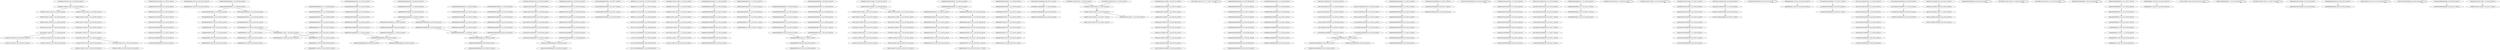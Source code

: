 digraph G {
    "00100000110010011100_1-20_COV:328_LEN:20" -> "01000001100100111000_2-21_COV:334_LEN:20";
    "00000010010010100000_3-23_COV:26_LEN:20" -> "00000100100101000000_4-24_COV:25_LEN:20";
    "00000000000011100110_8-28_COV:23_LEN:20" -> "00000000000111001101_9-29_COV:23_LEN:20";
    "00000000000011110011_8-27_COV:297_LEN:20" -> "00000000000111100110_9-28_COV:294_LEN:20";
    "00001100100111000110_5-25_COV:46_LEN:20" -> "00011001001110001101_6-26_COV:45_LEN:20";
    "10000011001001110001_3-23_COV:43_LEN:20" -> "00000110010011100011_4-24_COV:45_LEN:20";
    "00000000001000000000_6-26_COV:20_LEN:20" -> "00000000010000000000_7-27_COV:23_LEN:20";
    "00000001000100101000_2-21_COV:278_LEN:20" -> "00000010001001010000_3-22_COV:282_LEN:20";
    "01001000000000100000_2-21_COV:17_LEN:20" -> "10010000000001000000_3-22_COV:17_LEN:20";
    "00001101111010100000_4-23_COV:83_LEN:20" -> "00011011110101000000_5-24_COV:83_LEN:20";
    "10000000000001000000_3-22_COV:343_LEN:20" -> "00000000000010000000_4-23_COV:347_LEN:20";
    "00011011110101000000_5-24_COV:83_LEN:20" -> "00110111101010000000_6-25_COV:86_LEN:20";
    "10000011010011100011_3-23_COV:31_LEN:20" -> "00000110100111000111_4-24_COV:29_LEN:20";
    "00000001000000000000_8-28_COV:16_LEN:20" -> "00000010000000000000_9-29_COV:16_LEN:20";
    "00000010000000000011_1-21_COV:18_LEN:20" -> "00000100000000000111_2-22_COV:18_LEN:20";
    "10001000000000000001_3-22_COV:68_LEN:20" -> "00010000000000000011_4-23_COV:68_LEN:20";
    "01100010110000110011_7-27_COV:21_LEN:20" -> "11000101100001100110_8-28_COV:20_LEN:20";
    "01000000000000000001_2-22_COV:24_LEN:20" -> "10000000000000000011_3-23_COV:24_LEN:20";
    "00000000000010000110_4-24_COV:23_LEN:20" -> "00000000000100001101_5-25_COV:23_LEN:20";
    "00000000000000000111_2-22_COV:88_LEN:20" -> "00000000000000001111_3-23_COV:80_LEN:20";
    "00000000001000011101_5-25_COV:24_LEN:20" -> "00000000010000111011_6-26_COV:23_LEN:20";
    "00100000000000011110_5-24_COV:225_LEN:20" -> "01000000000000111100_6-25_COV:225_LEN:20";
    "01000001010000000000_8-28_COV:18_LEN:20" -> "10000010100000000000_9-29_COV:24_LEN:20";
    "00100000110010011000_1-21_COV:19_LEN:20" -> "01000001100100110001_2-22_COV:16_LEN:20";
    "00000000100000000000_7-27_COV:16_LEN:20" -> "00000001000000000000_8-28_COV:16_LEN:20";
    "00010010110000011000_7-26_COV:123_LEN:20" -> "00100101100000110000_8-27_COV:130_LEN:20";
    "00110010011000111011_7-27_COV:17_LEN:20" -> "00110010011000111011_7-27_COV:17_LEN:20";
    "00100000000000100000_1-21_COV:22_LEN:20" -> "01000000000001000000_2-22_COV:21_LEN:20";
    "00000000000000011001_6-26_COV:22_LEN:20" -> "00000000000000110011_8-27_COV:97_LEN:20";
    "01000000000000100000_2-22_COV:22_LEN:20" -> "10000000000001000000_3-23_COV:26_LEN:20";
    "00000000000000001111_3-23_COV:80_LEN:20" -> "00000000000000011110_4-24_COV:76_LEN:20";
    "00000000000000000000_4-23_COV:274_LEN:20" -> "00000000000000000000_5-24_COV:264_LEN:20";
    "00000100010010100000_4-23_COV:284_LEN:20" -> "00001000100101000000_5-24_COV:275_LEN:20";
    "00000000100000000000_7-27_COV:33_LEN:20" -> "00000001000000000000_8-28_COV:33_LEN:20";
    "00000000010000110111_7-27_COV:23_LEN:20" -> "00000000100001101110_8-28_COV:23_LEN:20";
    "10011011000001001000_2-22_COV:25_LEN:20" -> "00110110000010010000_3-23_COV:27_LEN:20";
    "11011000001001000000_5-25_COV:26_LEN:20" -> "10110000010010000000_6-26_COV:28_LEN:20";
    "00000000000000000000_8-28_COV:28_LEN:20" -> "00000000000000000000_9-29_COV:28_LEN:20";
    "00000110111101010000_3-22_COV:83_LEN:20" -> "00001101111010100000_4-23_COV:83_LEN:20";
    "00011000101100001100_5-25_COV:20_LEN:20" -> "00110001011000011001_6-26_COV:21_LEN:20";
    "01000000000000111001_6-26_COV:22_LEN:20" -> "10000000000001110011_7-27_COV:26_LEN:20";
    "10000011001001100011_3-23_COV:16_LEN:20" -> "00000110010011000111_4-24_COV:17_LEN:20";
    "10000001001000000001_9-28_COV:17_LEN:20" -> "00000010010000000010_10-29_COV:19_LEN:20";
    "00110000010010000000_7-26_COV:351_LEN:20" -> "01100000100100000000_8-27_COV:374_LEN:20";
    "10010010100000000000_9-29_COV:16_LEN:20" -> "10010010100000000000_9-29_COV:16_LEN:20";
    "00001000100100000000_5-25_COV:18_LEN:20" -> "00010001001000000000_6-26_COV:19_LEN:20";
    "10010000000001000000_3-22_COV:17_LEN:20" -> "00100000000010000000_4-23_COV:18_LEN:20";
    "11001100001001000000_5-25_COV:17_LEN:20" -> "10011000010010000000_6-26_COV:17_LEN:20";
    "00000000100001110111_8-27_COV:210_LEN:20" -> "00000001000011101110_9-28_COV:212_LEN:20";
    "00000000000100000000_4-24_COV:20_LEN:20" -> "00000000001000000000_5-25_COV:18_LEN:20";
    "00001000100101000000_5-24_COV:275_LEN:20" -> "00010001001010000000_6-25_COV:283_LEN:20";
    "00000000000000001100_5-25_COV:23_LEN:20" -> "00000000000000011001_6-26_COV:22_LEN:20";
    "00000000000100000000_5-24_COV:325_LEN:20" -> "00000000001000000000_6-25_COV:334_LEN:20";
    "10000000100010010000_1-21_COV:19_LEN:20" -> "00000001000100100000_2-22_COV:18_LEN:20";
    "00001100010110000111_4-23_COV:187_LEN:20" -> "00011000101100001110_5-24_COV:186_LEN:20";
    "00000010000000000001_1-20_COV:266_LEN:20" -> "00000100000000000011_2-21_COV:255_LEN:20";
    "00000000000000011110_3-24_COV:17_LEN:20" -> "00000000000000111100_4-25_COV:16_LEN:20";
    "01000000000001000000_2-22_COV:21_LEN:20" -> "10000000000010000000_3-23_COV:18_LEN:20";
    "00000000000000011110_4-24_COV:76_LEN:20" -> "00000000000000111100_5-25_COV:78_LEN:20";
    "00000000100001101110_8-28_COV:23_LEN:20" -> "00000001000011011100_9-29_COV:24_LEN:20";
    "00110001011000011100_6-25_COV:186_LEN:20" -> "01100010110000111001_7-26_COV:189_LEN:20";
    "10000011001001100011_3-23_COV:16_LEN:20" -> "00000110010011000111_4-24_COV:16_LEN:20";
    "00000000100000000000_8-28_COV:24_LEN:20" -> "00000001000000000000_9-29_COV:25_LEN:20";
    "10000110001001010000_3-22_COV:93_LEN:20" -> "00001100010010100000_4-23_COV:97_LEN:20";
    "01000000000000111100_6-25_COV:225_LEN:20" -> "10000000000001111001_7-26_COV:225_LEN:20";
    "01000000000000111100_6-25_COV:225_LEN:20" -> "10000000000001111001_7-27_COV:18_LEN:20";
    "00001101001110001110_5-25_COV:28_LEN:20" -> "00011010011100011101_6-26_COV:26_LEN:20";
    "00000000010000111011_7-26_COV:200_LEN:20" -> "00000000100001110111_8-27_COV:210_LEN:20";
    "00000000000000000000_3-22_COV:273_LEN:20" -> "00000000000000000000_4-23_COV:274_LEN:20";
    "01000001001011000001_3-22_COV:101_LEN:20" -> "10000010010110000011_4-23_COV:100_LEN:20";
    "00000001000000000000_8-28_COV:33_LEN:20" -> "00000010000000000000_9-29_COV:32_LEN:20";
    "01000000000001000000_2-22_COV:36_LEN:20" -> "10000000000010000000_3-23_COV:38_LEN:20";
    "00000001000011101110_9-28_COV:212_LEN:20" -> "00000010000111011100_10-29_COV:217_LEN:20";
    "00100010010100000000_7-26_COV:301_LEN:20" -> "01000100101000000000_8-27_COV:308_LEN:20";
    "00100001100100111000_1-21_COV:16_LEN:20" -> "00100001100100111000_1-21_COV:16_LEN:20";
    "00100010010000000000_7-27_COV:18_LEN:20" -> "01000100100000000000_8-28_COV:19_LEN:20";
    "01000100100000000000_8-28_COV:19_LEN:20" -> "10001001000000000000_9-29_COV:25_LEN:20";
    "00000001100101100001_1-21_COV:16_LEN:20" -> "00000001100101100001_1-21_COV:16_LEN:20";
    "00010000000000011110_4-24_COV:18_LEN:20" -> "00100000000000111100_5-25_COV:17_LEN:20";
    "00000000000100000000_4-24_COV:31_LEN:20" -> "00000000001000000000_5-25_COV:31_LEN:20";
    "10000000000010000000_3-23_COV:18_LEN:20" -> "00000000000100000000_4-24_COV:20_LEN:20";
    "00011010011100011101_6-26_COV:26_LEN:20" -> "00110100111000111011_7-27_COV:24_LEN:20";
    "10011000001001000000_6-25_COV:331_LEN:20" -> "00110000010010000000_7-26_COV:351_LEN:20";
    "00011000101100001110_5-24_COV:186_LEN:20" -> "00110001011000011100_6-25_COV:186_LEN:20";
    "00000000000000000011_1-21_COV:95_LEN:20" -> "00000000000000000111_2-22_COV:88_LEN:20";
    "00000001000100100000_2-22_COV:18_LEN:20" -> "00000010001001000000_3-23_COV:19_LEN:20";
    "00000000010000000000_7-27_COV:23_LEN:20" -> "00000000100000000000_8-28_COV:24_LEN:20";
    "00000000000011110010_8-28_COV:23_LEN:20" -> "00000000000111100101_9-29_COV:20_LEN:20";
    "00000000100000000000_8-28_COV:24_LEN:20" -> "00000001000000000000_9-29_COV:23_LEN:20";
    "00000010010010100000_3-23_COV:22_LEN:20" -> "00000100100101000000_4-24_COV:21_LEN:20";
    "00001100010010100000_4-23_COV:97_LEN:20" -> "00011000100101000000_5-24_COV:96_LEN:20";
    "00001001011000001000_6-26_COV:16_LEN:20" -> "00010010110000010000_7-27_COV:16_LEN:20";
    "01100000101000000001_8-28_COV:16_LEN:20" -> "01100000101000000001_8-28_COV:16_LEN:20";
    "00100100000000010000_1-20_COV:17_LEN:20" -> "01001000000000100000_2-21_COV:17_LEN:20";
    "10011001100001001000_2-22_COV:19_LEN:20" -> "00110011000010010000_3-23_COV:19_LEN:20";
    "00000000000011100110_8-28_COV:19_LEN:20" -> "00000000000111001101_9-29_COV:16_LEN:20";
    "11001001110001110110_9-28_COV:120_LEN:20" -> "10010011100011101101_10-29_COV:105_LEN:20";
    "00000011000101100001_2-21_COV:209_LEN:20" -> "00000110001011000011_3-23_COV:22_LEN:20";
    "00000011000101100001_2-21_COV:209_LEN:20" -> "00000110001011000011_3-22_COV:197_LEN:20";
    "00010010010100000000_6-26_COV:20_LEN:20" -> "00100100101000000000_7-27_COV:18_LEN:20";
    "00000000000000000000_5-24_COV:264_LEN:20" -> "00000000000000000000_6-25_COV:267_LEN:20";
    "00000000000001111001_6-26_COV:75_LEN:20" -> "00000000000011110011_8-27_COV:297_LEN:20";
    "00000000000001111001_6-26_COV:75_LEN:20" -> "00000000000011110010_8-28_COV:17_LEN:20";
    "00000000000000000110_4-24_COV:23_LEN:20" -> "00000000000000001100_5-25_COV:23_LEN:20";
    "00100000101000000000_7-27_COV:18_LEN:20" -> "01000001010000000000_8-28_COV:18_LEN:20";
    "00010001001000000000_6-26_COV:19_LEN:20" -> "00100010010000000000_7-27_COV:18_LEN:20";
    "00100000000000000110_5-24_COV:69_LEN:20" -> "01000000000000001100_6-25_COV:71_LEN:20";
    "01000000000000001100_6-25_COV:71_LEN:20" -> "10000000000000011001_7-26_COV:76_LEN:20";
    "00000000000000010000_1-20_COV:244_LEN:20" -> "00000000000000100001_2-21_COV:224_LEN:20";
    "00000000001000011101_6-25_COV:194_LEN:20" -> "00000000010000111011_7-26_COV:200_LEN:20";
    "00110000010010000000_7-27_COV:17_LEN:20" -> "01100000100100000001_8-28_COV:16_LEN:20";
    "11000101100001110011_8-27_COV:181_LEN:20" -> "10001011000011100110_9-28_COV:179_LEN:20";
    "01001001010000000000_8-28_COV:26_LEN:20" -> "10010010100000000000_9-29_COV:42_LEN:20";
    "10000000000010000000_3-23_COV:38_LEN:20" -> "00000000000100000000_4-24_COV:31_LEN:20";
    "00000000000000100001_1-21_COV:28_LEN:20" -> "00000000000001000011_2-22_COV:28_LEN:20";
    "00000000000000000000_3-23_COV:22_LEN:20" -> "00000000000000000000_4-24_COV:22_LEN:20";
    "00000000000000000000_7-26_COV:282_LEN:20" -> "00000000000000000000_8-27_COV:287_LEN:20";
    "00000001101111010100_1-20_COV:87_LEN:20" -> "00000011011110101000_2-21_COV:87_LEN:20";
    "00110011000010010000_3-23_COV:30_LEN:20" -> "01100110000100100000_4-24_COV:28_LEN:20";
    "11000001001000000001_9-28_COV:357_LEN:20" -> "10000010010000000010_10-29_COV:359_LEN:20";
    "00100000000000100000_1-21_COV:19_LEN:20" -> "01000000000001000000_2-22_COV:19_LEN:20";
    "00000001001001010000_2-22_COV:26_LEN:20" -> "00000010010010100000_3-23_COV:26_LEN:20";
    "00000000000000001111_2-23_COV:17_LEN:20" -> "00000000000000011110_3-24_COV:17_LEN:20";
    "00000000000000000111_1-22_COV:20_LEN:20" -> "00000000000000001111_2-23_COV:17_LEN:20";
    "00000000000100001110_5-24_COV:196_LEN:20" -> "00000000001000011101_6-25_COV:194_LEN:20";
    "00000000000001000011_3-23_COV:22_LEN:20" -> "00000000000010000110_4-24_COV:23_LEN:20";
    "01100000100100000001_8-28_COV:20_LEN:20" -> "11000001001000000010_9-29_COV:20_LEN:20";
    "00001100010110000110_4-24_COV:21_LEN:20" -> "00011000101100001100_5-25_COV:20_LEN:20";
    "00001000000000000111_3-23_COV:24_LEN:20" -> "00010000000000001110_4-24_COV:24_LEN:20";
    "00000000000000000000_1-21_COV:21_LEN:20" -> "00000000000000000000_2-22_COV:22_LEN:20";
    "00110011000001001000_3-22_COV:313_LEN:20" -> "01100110000010010000_4-23_COV:311_LEN:20";
    "00000000001000000000_5-25_COV:18_LEN:20" -> "00000000010000000000_6-26_COV:19_LEN:20";
    "00000000000000000000_4-24_COV:22_LEN:20" -> "00000000000000000000_5-25_COV:23_LEN:20";
    "11011110101000000000_8-27_COV:87_LEN:20" -> "10111101010000000000_9-28_COV:90_LEN:20";
    "00000000000001100110_9-28_COV:95_LEN:20" -> "00000000000011001100_10-29_COV:95_LEN:20";
    "10000000000000000011_3-23_COV:24_LEN:20" -> "00000000000000000110_4-24_COV:23_LEN:20";
    "00000000010000000000_7-26_COV:367_LEN:20" -> "00000000100000000000_8-27_COV:385_LEN:20";
    "00000000000000110011_8-27_COV:97_LEN:20" -> "00000000000001100110_9-28_COV:95_LEN:20";
    "00000010001001010000_3-22_COV:282_LEN:20" -> "00000100010010100000_4-23_COV:284_LEN:20";
    "00110000100100000000_7-27_COV:35_LEN:20" -> "01100001001000000001_8-28_COV:34_LEN:20";
    "00000000000001000011_2-22_COV:28_LEN:20" -> "00000000000010000111_3-23_COV:27_LEN:20";
    "01000100000000000000_2-21_COV:80_LEN:20" -> "10001000000000000001_3-22_COV:68_LEN:20";
    "00000000000100000000_4-24_COV:23_LEN:20" -> "00000000001000000000_5-25_COV:23_LEN:20";
    "00100000000000111100_5-25_COV:17_LEN:20" -> "01000000000001111001_6-26_COV:17_LEN:20";
    "01000100101000000000_8-27_COV:308_LEN:20" -> "10001001010000000000_9-28_COV:406_LEN:20";
    "01100110000100100000_4-24_COV:17_LEN:20" -> "11001100001001000000_5-25_COV:17_LEN:20";
    "00000110010011100011_4-24_COV:45_LEN:20" -> "00001100100111000110_5-25_COV:46_LEN:20";
    "00000000000000000000_5-25_COV:23_LEN:20" -> "00000000000000000000_6-26_COV:24_LEN:20";
    "00101011000001100000_8-28_COV:20_LEN:20" -> "01010110000011000000_9-29_COV:19_LEN:20";
    "00000000000000000000_9-28_COV:284_LEN:20" -> "00000000000000000000_10-29_COV:279_LEN:20";
    "00100100101000000000_7-27_COV:27_LEN:20" -> "01001001010000000000_8-28_COV:26_LEN:20";
    "00000000001000000000_6-26_COV:25_LEN:20" -> "00000000010000000000_7-27_COV:24_LEN:20";
    "01100100111000110110_8-28_COV:27_LEN:20" -> "11001001110001101101_9-29_COV:22_LEN:20";
    "00000000100000000000_8-27_COV:385_LEN:20" -> "00000001000000000000_9-28_COV:381_LEN:20";
    "01001011000001100000_9-28_COV:129_LEN:20" -> "10010110000011000000_10-29_COV:130_LEN:20";
    "10110000010010000000_6-26_COV:28_LEN:20" -> "01100000100100000000_8-27_COV:374_LEN:20";
    "00011001001110001101_6-26_COV:45_LEN:20" -> "00110010011100011011_7-27_COV:46_LEN:20";
    "01101100000100100000_4-24_COV:25_LEN:20" -> "11011000001001000000_5-25_COV:26_LEN:20";
    "00000000000010000000_4-23_COV:347_LEN:20" -> "00000000000100000000_5-24_COV:325_LEN:20";
    "00000000000010000000_4-23_COV:347_LEN:20" -> "00000000000100000000_5-25_COV:19_LEN:20";
    "00000110010011000111_4-24_COV:17_LEN:20" -> "00001100100110001110_5-25_COV:17_LEN:20";
    "00000110001011000011_3-23_COV:22_LEN:20" -> "00001100010110000110_4-24_COV:21_LEN:20";
    "00000000000000000000_9-29_COV:16_LEN:20" -> "00000000000000000000_9-29_COV:16_LEN:20";
    "00100000000000000000_1-21_COV:25_LEN:20" -> "01000000000000000001_2-22_COV:24_LEN:20";
    "00100010000000000000_1-20_COV:81_LEN:20" -> "01000100000000000000_2-21_COV:80_LEN:20";
    "01000000000001000000_2-22_COV:19_LEN:20" -> "10000000000010000000_3-23_COV:17_LEN:20";
    "00000100100101000000_4-24_COV:25_LEN:20" -> "00001001001010000000_5-25_COV:26_LEN:20";
    "00100000110100111000_1-21_COV:19_LEN:20" -> "00100000110100111000_1-21_COV:19_LEN:20";
    "00100000000000100000_1-21_COV:36_LEN:20" -> "01000000000001000000_2-22_COV:36_LEN:20";
    "01101111010100000000_7-26_COV:85_LEN:20" -> "11011110101000000000_8-27_COV:87_LEN:20";
    "10000010010110000011_4-23_COV:100_LEN:20" -> "00000100101100000110_5-24_COV:109_LEN:20";
    "00000000000000111100_5-25_COV:78_LEN:20" -> "00000000000001111001_6-26_COV:75_LEN:20";
    "00110010011100011101_7-26_COV:311_LEN:20" -> "01100100111000111011_8-27_COV:315_LEN:20";
    "10001001010000000000_9-28_COV:406_LEN:20" -> "00010010100000000000_10-29_COV:413_LEN:20";
    "00100000110010011100_1-21_COV:16_LEN:20" -> "00100000110010011100_1-21_COV:16_LEN:20";
    "00000100010000000000_7-26_COV:16_LEN:20" -> "00000100010000000000_7-26_COV:16_LEN:20";
    "00000110100111000111_4-24_COV:29_LEN:20" -> "00001101001110001110_5-25_COV:28_LEN:20";
    "11000100101000000000_8-27_COV:102_LEN:20" -> "10001001010000000000_9-28_COV:406_LEN:20";
    "00000011011110101000_2-21_COV:87_LEN:20" -> "00000110111101010000_3-22_COV:83_LEN:20";
    "01000000100100000000_8-27_COV:17_LEN:20" -> "10000001001000000001_9-28_COV:17_LEN:20";
    "01000011000100101000_2-21_COV:99_LEN:20" -> "10000110001001010000_3-22_COV:93_LEN:20";
    "01001001010000000000_8-28_COV:17_LEN:20" -> "10010010100000000000_9-29_COV:23_LEN:20";
    "00000010001001000000_3-23_COV:19_LEN:20" -> "00000100010010000000_4-24_COV:18_LEN:20";
    "00000000010000000000_6-26_COV:17_LEN:20" -> "00000000100000000000_7-27_COV:16_LEN:20";
    "00000000100001110111_7-27_COV:21_LEN:20" -> "00000001000011101110_8-28_COV:22_LEN:20";
    "00010000010010110000_1-20_COV:112_LEN:20" -> "00100000100101100000_2-21_COV:111_LEN:20";
    "00001100100111000111_5-24_COV:302_LEN:20" -> "00011001001110001110_6-25_COV:307_LEN:20";
    "10011000001001000000_6-26_COV:16_LEN:20" -> "00110000010010000000_7-27_COV:19_LEN:20";
    "00000000000010000111_3-23_COV:27_LEN:20" -> "00000000000100001110_4-24_COV:24_LEN:20";
    "10000000100100101000_1-21_COV:25_LEN:20" -> "00000001001001010000_2-22_COV:26_LEN:20";
    "00000000000000000000_8-27_COV:287_LEN:20" -> "00000000000000000000_9-28_COV:284_LEN:20";
    "01001100110000010010_1-20_COV:315_LEN:20" -> "10011001100000100100_2-21_COV:310_LEN:20";
    "00100000000000111100_5-25_COV:27_LEN:20" -> "01000000000001111001_6-26_COV:28_LEN:20";
    "00010000000000011110_4-24_COV:25_LEN:20" -> "00100000000000111100_5-25_COV:27_LEN:20";
    "00000000000000000000_6-25_COV:267_LEN:20" -> "00000000000000000000_7-26_COV:282_LEN:20";
    "00000100000000000011_2-21_COV:255_LEN:20" -> "00001000000000000111_3-23_COV:24_LEN:20";
    "00000100000000000011_2-21_COV:255_LEN:20" -> "00001000000000000111_3-22_COV:240_LEN:20";
    "10000011001001110001_3-22_COV:301_LEN:20" -> "00000110010011100011_4-23_COV:301_LEN:20";
    "10000000000001000000_3-23_COV:26_LEN:20" -> "00000000000010000000_4-24_COV:24_LEN:20";
    "00010000010100000000_6-26_COV:17_LEN:20" -> "00100000101000000000_7-27_COV:18_LEN:20";
    "11000101100001100110_8-28_COV:20_LEN:20" -> "10001011000011001100_9-29_COV:21_LEN:20";
    "00000110010011100011_4-23_COV:301_LEN:20" -> "00001100100111000111_5-24_COV:302_LEN:20";
    "11001001110001110111_9-28_COV:185_LEN:20" -> "10010011100011101110_10-29_COV:185_LEN:20";
    "00100100101000000000_7-27_COV:18_LEN:20" -> "01001001010000000000_8-28_COV:17_LEN:20";
    "01100110000100100000_4-24_COV:28_LEN:20" -> "11001100001001000000_5-25_COV:29_LEN:20";
    "00000000010000111011_6-26_COV:23_LEN:20" -> "00000000100001110111_7-27_COV:21_LEN:20";
    "00000000001000000000_5-25_COV:23_LEN:20" -> "00000000010000000000_7-26_COV:367_LEN:20";
    "00100000000000100000_1-21_COV:24_LEN:20" -> "01000000000001000000_2-22_COV:25_LEN:20";
    "00000100010010000000_4-24_COV:18_LEN:20" -> "00001000100100000000_5-25_COV:18_LEN:20";
    "00011000100101000000_5-24_COV:96_LEN:20" -> "00110001001010000000_6-25_COV:100_LEN:20";
    "00001000000000001111_3-23_COV:26_LEN:20" -> "00010000000000011110_4-24_COV:25_LEN:20";
    "00010000000000000011_4-23_COV:68_LEN:20" -> "00100000000000000110_5-24_COV:69_LEN:20";
    "10000000100100101000_1-21_COV:17_LEN:20" -> "00000001001001010000_2-22_COV:20_LEN:20";
    "00000110001011000011_3-22_COV:197_LEN:20" -> "00001100010110000111_4-23_COV:187_LEN:20";
    "10000000000001111001_7-26_COV:225_LEN:20" -> "00000000000011110011_8-27_COV:297_LEN:20";
    "10000000000001111001_7-26_COV:225_LEN:20" -> "00000000000011110010_8-28_COV:17_LEN:20";
    "00000000001000000000_6-25_COV:334_LEN:20" -> "00000000010000000000_7-26_COV:367_LEN:20";
    "10000000000011110011_7-27_COV:29_LEN:20" -> "00000000000111100110_8-28_COV:44_LEN:20";
    "00010001001010000000_6-25_COV:283_LEN:20" -> "00100010010100000000_7-26_COV:301_LEN:20";
    "01000000000001000000_2-22_COV:25_LEN:20" -> "10000000000010000000_3-23_COV:25_LEN:20";
    "00000000010000000000_6-26_COV:19_LEN:20" -> "00000000100000000000_8-27_COV:385_LEN:20";
    "01000000000000100000_2-21_COV:350_LEN:20" -> "10000000000001000000_3-22_COV:343_LEN:20";
    "00110111101010000000_6-25_COV:86_LEN:20" -> "01101111010100000000_7-26_COV:85_LEN:20";
    "00000001100010110000_1-20_COV:220_LEN:20" -> "00000011000101100001_2-21_COV:209_LEN:20";
    "00000001000000000000_9-28_COV:381_LEN:20" -> "00000010000000000000_10-29_COV:378_LEN:20";
    "00100101100000110000_8-27_COV:130_LEN:20" -> "01001011000001100000_9-28_COV:129_LEN:20";
    "00110000100100000000_7-27_COV:17_LEN:20" -> "01100001001000000001_8-28_COV:17_LEN:20";
    "00100000000000011100_5-25_COV:23_LEN:20" -> "01000000000000111001_6-26_COV:22_LEN:20";
    "10000000100010010100_1-20_COV:250_LEN:20" -> "00000001000100101000_2-21_COV:278_LEN:20";
    "00000100100101000000_4-24_COV:21_LEN:20" -> "00001001001010000000_5-25_COV:19_LEN:20";
    "01100010110000111001_7-26_COV:189_LEN:20" -> "11000101100001110011_8-27_COV:181_LEN:20";
    "00001001001010000000_5-25_COV:26_LEN:20" -> "00010010010100000000_6-26_COV:26_LEN:20";
    "00000000000000100001_2-21_COV:224_LEN:20" -> "00000000000001000011_3-23_COV:22_LEN:20";
    "00000000000000100001_2-21_COV:224_LEN:20" -> "00000000000001000011_3-22_COV:205_LEN:20";
    "11001100001001000000_5-25_COV:29_LEN:20" -> "10011000010010000000_6-26_COV:34_LEN:20";
    "01000001100100110001_2-22_COV:16_LEN:20" -> "10000011001001100011_3-23_COV:16_LEN:20";
    "00000000000100000000_5-25_COV:19_LEN:20" -> "00000000001000000000_6-26_COV:20_LEN:20";
    "00010000000000001110_4-24_COV:24_LEN:20" -> "00100000000000011100_5-25_COV:23_LEN:20";
    "00110000010010000000_7-27_COV:19_LEN:20" -> "01100000100100000001_8-28_COV:20_LEN:20";
    "01000001100100110001_2-22_COV:16_LEN:20" -> "10000011001001100011_3-23_COV:16_LEN:20";
    "01100100111000110111_8-28_COV:19_LEN:20" -> "11001001110001101110_9-29_COV:20_LEN:20";
    "01000000000001111001_6-26_COV:28_LEN:20" -> "10000000000011110011_7-27_COV:29_LEN:20";
    "00000000000000000000_2-22_COV:22_LEN:20" -> "00000000000000000000_3-23_COV:22_LEN:20";
    "00000000000100001101_5-25_COV:23_LEN:20" -> "00000000001000011011_6-26_COV:23_LEN:20";
    "00110001011000011001_6-26_COV:21_LEN:20" -> "01100010110000110011_7-27_COV:21_LEN:20";
    "00000000000111100110_8-28_COV:18_LEN:20" -> "00000000001111001101_9-29_COV:16_LEN:20";
    "00000101011000001100_5-25_COV:17_LEN:20" -> "00001010110000011000_6-26_COV:18_LEN:20";
    "00000000000100000000_4-24_COV:16_LEN:20" -> "00000000001000000000_5-25_COV:16_LEN:20";
    "00001000000000001111_3-23_COV:18_LEN:20" -> "00010000000000011110_4-24_COV:18_LEN:20";
    "00110010011100011011_7-27_COV:46_LEN:20" -> "01100100111000110110_8-28_COV:27_LEN:20";
    "00110010011100011011_7-27_COV:46_LEN:20" -> "01100100111000110111_8-28_COV:19_LEN:20";
    "11001100000100100000_5-24_COV:309_LEN:20" -> "10011000001001000000_6-25_COV:331_LEN:20";
    "01000001100100111000_2-21_COV:334_LEN:20" -> "10000011001001110001_3-23_COV:43_LEN:20";
    "01000001100100111000_2-21_COV:334_LEN:20" -> "10000011001001110001_3-22_COV:301_LEN:20";
    "01001101100000100100_1-21_COV:25_LEN:20" -> "10011011000001001000_2-22_COV:25_LEN:20";
    "10010110000111001100_9-29_COV:16_LEN:20" -> "10010110000111001100_9-29_COV:16_LEN:20";
    "01101001110001110111_8-28_COV:20_LEN:20" -> "11010011100011101110_9-29_COV:21_LEN:20";
    "00100000000000010000_1-20_COV:357_LEN:20" -> "01000000000000100000_2-21_COV:350_LEN:20";
    "10000000000001111001_7-27_COV:18_LEN:20" -> "00000000000011110010_8-28_COV:23_LEN:20";
    "01100001001000000001_8-28_COV:34_LEN:20" -> "11000010010000000010_9-29_COV:36_LEN:20";
    "00000100000000000011_1-21_COV:19_LEN:20" -> "00000100000000000011_1-21_COV:19_LEN:20";
    "00100000000000010000_1-21_COV:22_LEN:20" -> "01000000000000100000_2-22_COV:22_LEN:20";
    "00000000010000000000_6-26_COV:31_LEN:20" -> "00000000100000000000_7-27_COV:33_LEN:20";
    "00010010110000010000_7-27_COV:16_LEN:20" -> "00100101100000100000_8-28_COV:16_LEN:20";
    "00001001001010000000_5-25_COV:19_LEN:20" -> "00010010010100000000_6-26_COV:20_LEN:20";
    "01000001101001110001_2-22_COV:29_LEN:20" -> "10000011010011100011_3-23_COV:31_LEN:20";
    "00000000000100000000_5-25_COV:24_LEN:20" -> "00000000001000000000_6-26_COV:25_LEN:20";
    "00000000000100001110_4-24_COV:24_LEN:20" -> "00000000001000011101_5-25_COV:24_LEN:20";
    "00000000000111100110_9-28_COV:294_LEN:20" -> "00000000001111001101_10-29_COV:267_LEN:20";
    "10000000000010000000_3-23_COV:17_LEN:20" -> "00000000000100000000_4-24_COV:16_LEN:20";
    "00110110000010010000_3-23_COV:27_LEN:20" -> "01101100000100100000_4-24_COV:25_LEN:20";
    "00010000000000001111_4-23_COV:233_LEN:20" -> "00100000000000011110_5-24_COV:225_LEN:20";
    "00000000000011100110_8-28_COV:34_LEN:20" -> "00000000000111001101_9-29_COV:28_LEN:20";
    "00100000110010011000_1-21_COV:16_LEN:20" -> "01000001100100110001_2-22_COV:16_LEN:20";
    "00000000000010000000_4-24_COV:24_LEN:20" -> "00000000000100000000_5-25_COV:24_LEN:20";
    "00100000110000111000_1-21_COV:17_LEN:20" -> "00100000110000111000_1-21_COV:17_LEN:20";
    "00100101100000100000_8-28_COV:16_LEN:20" -> "01001011000001000000_9-29_COV:17_LEN:20";
    "01001100110000100100_1-21_COV:19_LEN:20" -> "10011001100001001000_2-22_COV:19_LEN:20";
    "00000100101100000110_5-24_COV:109_LEN:20" -> "00001001011000001100_6-25_COV:110_LEN:20";
    "00000100000000000111_2-22_COV:18_LEN:20" -> "00001000000000001111_3-23_COV:18_LEN:20";
    "01100100111000111011_8-27_COV:315_LEN:20" -> "11001001110001110110_9-28_COV:120_LEN:20";
    "01100100111000111011_8-27_COV:315_LEN:20" -> "11001001110001110111_9-28_COV:185_LEN:20";
    "01100010010100000000_7-26_COV:104_LEN:20" -> "11000100101000000000_8-27_COV:102_LEN:20";
    "00000000001000000000_5-25_COV:31_LEN:20" -> "00000000010000000000_6-26_COV:31_LEN:20";
    "00000100010010100000_3-23_COV:16_LEN:20" -> "00001000100101000000_4-24_COV:16_LEN:20";
    "10000000000000011001_7-26_COV:76_LEN:20" -> "00000000000000110011_8-27_COV:97_LEN:20";
    "00110001001010000000_6-25_COV:100_LEN:20" -> "01100010010100000000_7-26_COV:104_LEN:20";
    "00000000000001000011_3-22_COV:205_LEN:20" -> "00000000000010000111_4-23_COV:197_LEN:20";
    "00000000000000000000_1-20_COV:286_LEN:20" -> "00000000000000000000_2-21_COV:275_LEN:20";
    "00110100111000111011_7-27_COV:24_LEN:20" -> "01101001110001110111_8-28_COV:20_LEN:20";
    "00001000000000000111_3-22_COV:240_LEN:20" -> "00010000000000001111_4-23_COV:233_LEN:20";
    "00000000000111100110_8-28_COV:44_LEN:20" -> "00000000001111001101_9-29_COV:39_LEN:20";
    "01100000100100000000_8-27_COV:374_LEN:20" -> "11000001001000000001_9-28_COV:357_LEN:20";
    "01100000100100000000_8-27_COV:374_LEN:20" -> "11000001001000000000_9-29_COV:18_LEN:20";
    "00000000000000000000_2-21_COV:275_LEN:20" -> "00000000000000000000_3-22_COV:273_LEN:20";
    "00011001001110001110_6-25_COV:307_LEN:20" -> "00110010011100011101_7-26_COV:311_LEN:20";
    "10111101010000000000_9-28_COV:90_LEN:20" -> "01111010100000000001_10-29_COV:80_LEN:20";
    "00110011000010010000_3-23_COV:19_LEN:20" -> "01100110000100100000_4-24_COV:17_LEN:20";
    "01100000100100000001_8-28_COV:16_LEN:20" -> "11000001001000000010_9-29_COV:17_LEN:20";
    "00100001100010010100_1-20_COV:97_LEN:20" -> "01000011000100101000_2-21_COV:99_LEN:20";
    "00000001001001010000_2-22_COV:20_LEN:20" -> "00000010010010100000_3-23_COV:22_LEN:20";
    "00010010010100000000_6-26_COV:26_LEN:20" -> "00100100101000000000_7-27_COV:27_LEN:20";
    "10011001100001001000_2-22_COV:26_LEN:20" -> "00110011000010010000_3-23_COV:30_LEN:20";
    "10011000010010000000_6-26_COV:34_LEN:20" -> "00110000100100000000_7-27_COV:35_LEN:20";
    "01100001001000000001_8-28_COV:17_LEN:20" -> "11000010010000000010_9-29_COV:17_LEN:20";
    "00001001011000001100_6-25_COV:110_LEN:20" -> "00010010110000011000_7-26_COV:123_LEN:20";
    "00000000000000100110_8-28_COV:18_LEN:20" -> "00000000000001001100_9-29_COV:19_LEN:20";
    "00001100100111001110_5-25_COV:16_LEN:20" -> "00001100100111001110_5-25_COV:16_LEN:20";
    "10001001010000000000_9-29_COV:16_LEN:20" -> "10001001010000000000_9-29_COV:16_LEN:20";
    "00010101100000110000_7-27_COV:20_LEN:20" -> "00101011000001100000_8-28_COV:20_LEN:20";
    "00100000110100111000_1-21_COV:35_LEN:20" -> "01000001101001110001_2-22_COV:29_LEN:20";
    "10011000010010000000_6-26_COV:17_LEN:20" -> "00110000100100000000_7-27_COV:17_LEN:20";
    "00000000001000011011_6-26_COV:23_LEN:20" -> "00000000010000110111_7-27_COV:23_LEN:20";
    "00000100000000000111_2-22_COV:26_LEN:20" -> "00001000000000001111_3-23_COV:26_LEN:20";
    "00010001000000000000_9-28_COV:16_LEN:20" -> "00100010000000000000_10-29_COV:17_LEN:20";
    "10000000000010000000_3-23_COV:25_LEN:20" -> "00000000000100000000_4-24_COV:23_LEN:20";
    "00000000000000000000_6-26_COV:24_LEN:20" -> "00000000000000000000_7-27_COV:27_LEN:20";
    "00100000100101100000_2-21_COV:111_LEN:20" -> "01000001001011000001_3-22_COV:101_LEN:20";
    "10011001100000100100_2-21_COV:310_LEN:20" -> "00110011000001001000_3-22_COV:313_LEN:20";
    "00100001100100111000_1-21_COV:18_LEN:20" -> "01000011001001110001_2-22_COV:17_LEN:20";
    "10001011000011100110_9-28_COV:179_LEN:20" -> "00010110000111001100_10-29_COV:178_LEN:20";
    "00000000000010000111_4-23_COV:197_LEN:20" -> "00000000000100001110_5-24_COV:196_LEN:20";
    "00000000001000000000_5-25_COV:16_LEN:20" -> "00000000010000000000_6-26_COV:17_LEN:20";
    "00000000010000000000_7-27_COV:24_LEN:20" -> "00000000100000000000_8-28_COV:24_LEN:20";
    "10000000000001110011_7-27_COV:26_LEN:20" -> "00000000000011100110_8-28_COV:34_LEN:20";
    "00001010110000011000_6-26_COV:18_LEN:20" -> "00010101100000110000_7-27_COV:20_LEN:20";
    "00000001000011101110_8-28_COV:22_LEN:20" -> "00000010000111011100_9-29_COV:21_LEN:20";
    "01100110000010010000_4-23_COV:311_LEN:20" -> "11001100000100100000_5-24_COV:309_LEN:20";
    "01001100110000100100_1-21_COV:25_LEN:20" -> "10011001100001001000_2-22_COV:26_LEN:20";
    "00000000000000000000_7-27_COV:27_LEN:20" -> "00000000000000000000_8-28_COV:28_LEN:20";
    "00000010000000000011_1-21_COV:27_LEN:20" -> "00000100000000000111_2-22_COV:26_LEN:20";
}
